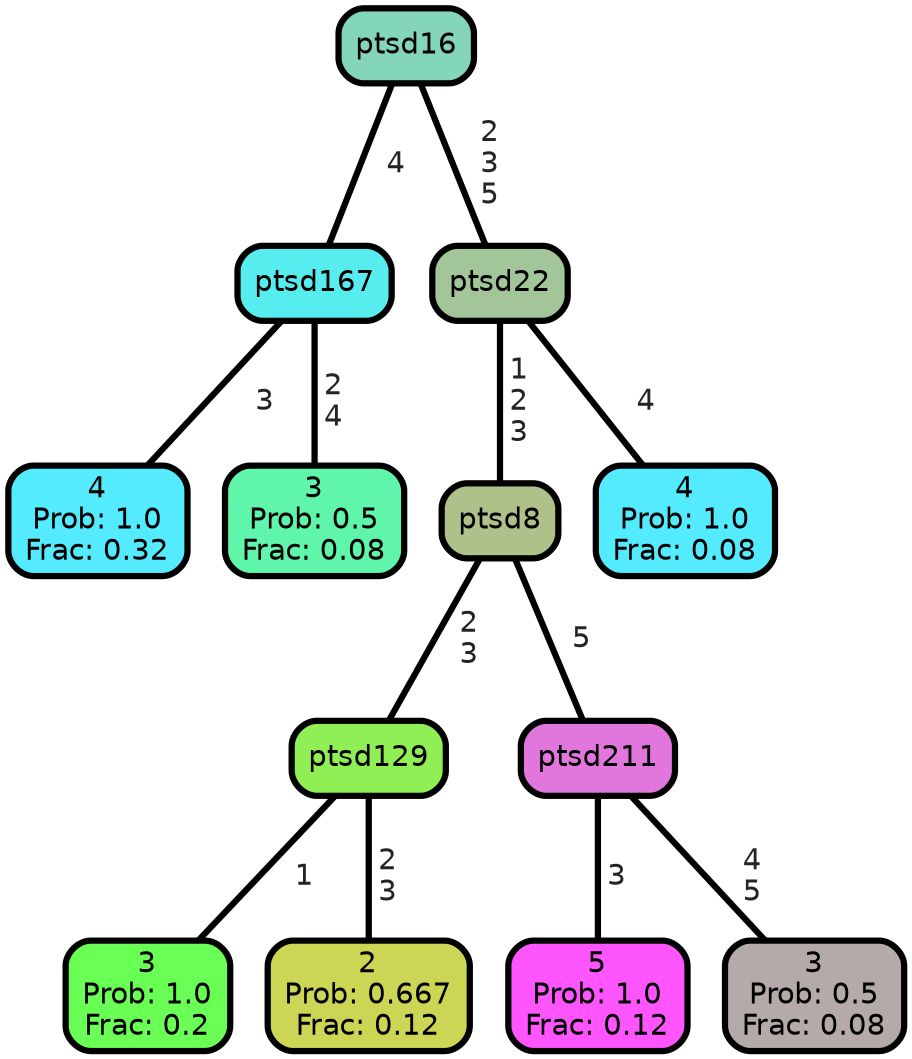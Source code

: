 graph Tree {
node [shape=box, style="filled, rounded",color="black",penwidth="3",fontcolor="black",                 fontname=helvetica] ;
graph [ranksep="0 equally", splines=straight,                 bgcolor=transparent, dpi=200] ;
edge [fontname=helvetica, fontweight=bold,fontcolor=grey14,color=black] ;
0 [label="4
Prob: 1.0
Frac: 0.32", fillcolor="#55ebff"] ;
1 [label="ptsd167", fillcolor="#57edee"] ;
2 [label="3
Prob: 0.5
Frac: 0.08", fillcolor="#5ff5aa"] ;
3 [label="ptsd16", fillcolor="#84d6bb"] ;
4 [label="3
Prob: 1.0
Frac: 0.2", fillcolor="#6aff55"] ;
5 [label="ptsd129", fillcolor="#8fef55"] ;
6 [label="2
Prob: 0.667
Frac: 0.12", fillcolor="#cdd555"] ;
7 [label="ptsd8", fillcolor="#aec189"] ;
8 [label="5
Prob: 1.0
Frac: 0.12", fillcolor="#ff55ff"] ;
9 [label="ptsd211", fillcolor="#e177dd"] ;
10 [label="3
Prob: 0.5
Frac: 0.08", fillcolor="#b4aaaa"] ;
11 [label="ptsd22", fillcolor="#a2c699"] ;
12 [label="4
Prob: 1.0
Frac: 0.08", fillcolor="#55ebff"] ;
1 -- 0 [label=" 3",penwidth=3] ;
1 -- 2 [label=" 2\n 4",penwidth=3] ;
3 -- 1 [label=" 4",penwidth=3] ;
3 -- 11 [label=" 2\n 3\n 5",penwidth=3] ;
5 -- 4 [label=" 1",penwidth=3] ;
5 -- 6 [label=" 2\n 3",penwidth=3] ;
7 -- 5 [label=" 2\n 3",penwidth=3] ;
7 -- 9 [label=" 5",penwidth=3] ;
9 -- 8 [label=" 3",penwidth=3] ;
9 -- 10 [label=" 4\n 5",penwidth=3] ;
11 -- 7 [label=" 1\n 2\n 3",penwidth=3] ;
11 -- 12 [label=" 4",penwidth=3] ;
{rank = same;}}